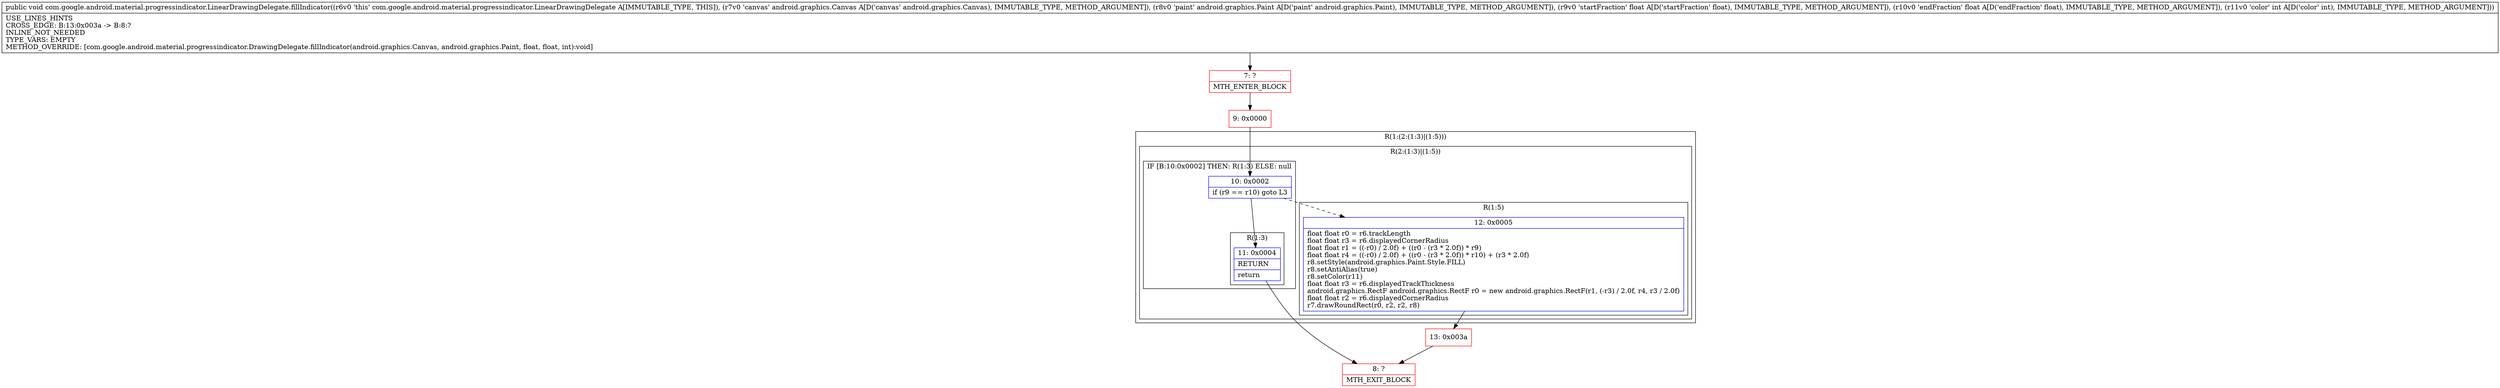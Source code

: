 digraph "CFG forcom.google.android.material.progressindicator.LinearDrawingDelegate.fillIndicator(Landroid\/graphics\/Canvas;Landroid\/graphics\/Paint;FFI)V" {
subgraph cluster_Region_109173026 {
label = "R(1:(2:(1:3)|(1:5)))";
node [shape=record,color=blue];
subgraph cluster_Region_659010354 {
label = "R(2:(1:3)|(1:5))";
node [shape=record,color=blue];
subgraph cluster_IfRegion_1811176184 {
label = "IF [B:10:0x0002] THEN: R(1:3) ELSE: null";
node [shape=record,color=blue];
Node_10 [shape=record,label="{10\:\ 0x0002|if (r9 == r10) goto L3\l}"];
subgraph cluster_Region_613585640 {
label = "R(1:3)";
node [shape=record,color=blue];
Node_11 [shape=record,label="{11\:\ 0x0004|RETURN\l|return\l}"];
}
}
subgraph cluster_Region_2082567821 {
label = "R(1:5)";
node [shape=record,color=blue];
Node_12 [shape=record,label="{12\:\ 0x0005|float float r0 = r6.trackLength\lfloat float r3 = r6.displayedCornerRadius\lfloat float r1 = ((\-r0) \/ 2.0f) + ((r0 \- (r3 * 2.0f)) * r9)\lfloat float r4 = ((\-r0) \/ 2.0f) + ((r0 \- (r3 * 2.0f)) * r10) + (r3 * 2.0f)\lr8.setStyle(android.graphics.Paint.Style.FILL)\lr8.setAntiAlias(true)\lr8.setColor(r11)\lfloat float r3 = r6.displayedTrackThickness\landroid.graphics.RectF android.graphics.RectF r0 = new android.graphics.RectF(r1, (\-r3) \/ 2.0f, r4, r3 \/ 2.0f)\lfloat float r2 = r6.displayedCornerRadius\lr7.drawRoundRect(r0, r2, r2, r8)\l}"];
}
}
}
Node_7 [shape=record,color=red,label="{7\:\ ?|MTH_ENTER_BLOCK\l}"];
Node_9 [shape=record,color=red,label="{9\:\ 0x0000}"];
Node_8 [shape=record,color=red,label="{8\:\ ?|MTH_EXIT_BLOCK\l}"];
Node_13 [shape=record,color=red,label="{13\:\ 0x003a}"];
MethodNode[shape=record,label="{public void com.google.android.material.progressindicator.LinearDrawingDelegate.fillIndicator((r6v0 'this' com.google.android.material.progressindicator.LinearDrawingDelegate A[IMMUTABLE_TYPE, THIS]), (r7v0 'canvas' android.graphics.Canvas A[D('canvas' android.graphics.Canvas), IMMUTABLE_TYPE, METHOD_ARGUMENT]), (r8v0 'paint' android.graphics.Paint A[D('paint' android.graphics.Paint), IMMUTABLE_TYPE, METHOD_ARGUMENT]), (r9v0 'startFraction' float A[D('startFraction' float), IMMUTABLE_TYPE, METHOD_ARGUMENT]), (r10v0 'endFraction' float A[D('endFraction' float), IMMUTABLE_TYPE, METHOD_ARGUMENT]), (r11v0 'color' int A[D('color' int), IMMUTABLE_TYPE, METHOD_ARGUMENT]))  | USE_LINES_HINTS\lCROSS_EDGE: B:13:0x003a \-\> B:8:?\lINLINE_NOT_NEEDED\lTYPE_VARS: EMPTY\lMETHOD_OVERRIDE: [com.google.android.material.progressindicator.DrawingDelegate.fillIndicator(android.graphics.Canvas, android.graphics.Paint, float, float, int):void]\l}"];
MethodNode -> Node_7;Node_10 -> Node_11;
Node_10 -> Node_12[style=dashed];
Node_11 -> Node_8;
Node_12 -> Node_13;
Node_7 -> Node_9;
Node_9 -> Node_10;
Node_13 -> Node_8;
}

